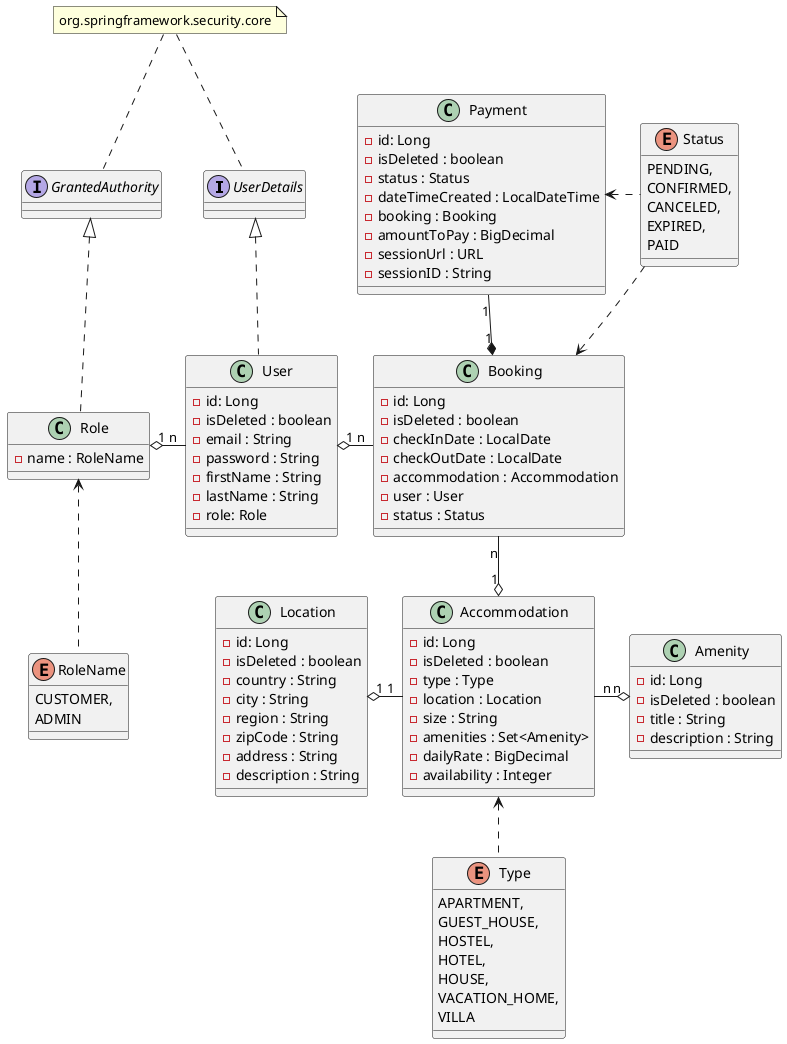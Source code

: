 @startuml

interface UserDetails
interface GrantedAuthority

class Accommodation {
- id: Long
- isDeleted : boolean
- type : Type
- location : Location
- size : String
- amenities : Set<Amenity>
- dailyRate : BigDecimal
- availability : Integer
}

class Location {
- id: Long
- isDeleted : boolean
- country : String
- city : String
- region : String
- zipCode : String
- address : String
- description : String
}

class Amenity {
- id: Long
- isDeleted : boolean
- title : String
- description : String
}

class Role {
- name : RoleName
}


class User {
- id: Long
- isDeleted : boolean
- email : String
- password : String
- firstName : String
- lastName : String
- role: Role
}

class Booking {
- id: Long
- isDeleted : boolean
- checkInDate : LocalDate
- checkOutDate : LocalDate
- accommodation : Accommodation
- user : User
- status : Status
}

class Payment {
- id: Long
- isDeleted : boolean
- status : Status
- dateTimeCreated : LocalDateTime
- booking : Booking
- amountToPay : BigDecimal
- sessionUrl : URL
- sessionID : String
}

enum Type {
    APARTMENT,
    GUEST_HOUSE,
    HOSTEL,
    HOTEL,
    HOUSE,
    VACATION_HOME,
    VILLA
}

enum RoleName {
    CUSTOMER,
    ADMIN
}

enum Status {
    PENDING,
    CONFIRMED,
    CANCELED,
    EXPIRED,
    PAID
}

note "org.springframework.security.core" as MyNote
MyNote .. UserDetails
MyNote .. GrantedAuthority

UserDetails <|.. User
GrantedAuthority <|.. Role

Role "1" o- "n" User
User "1" o- "n" Booking
Location "1" o- "1" Accommodation
Accommodation "n" -o "n" Amenity
Booking "n" --o "1" Accommodation
Payment "1" --* "1" Booking

Role <.. RoleName
Accommodation <.. Type
Payment <. Status
Status ..> Booking


@enduml
